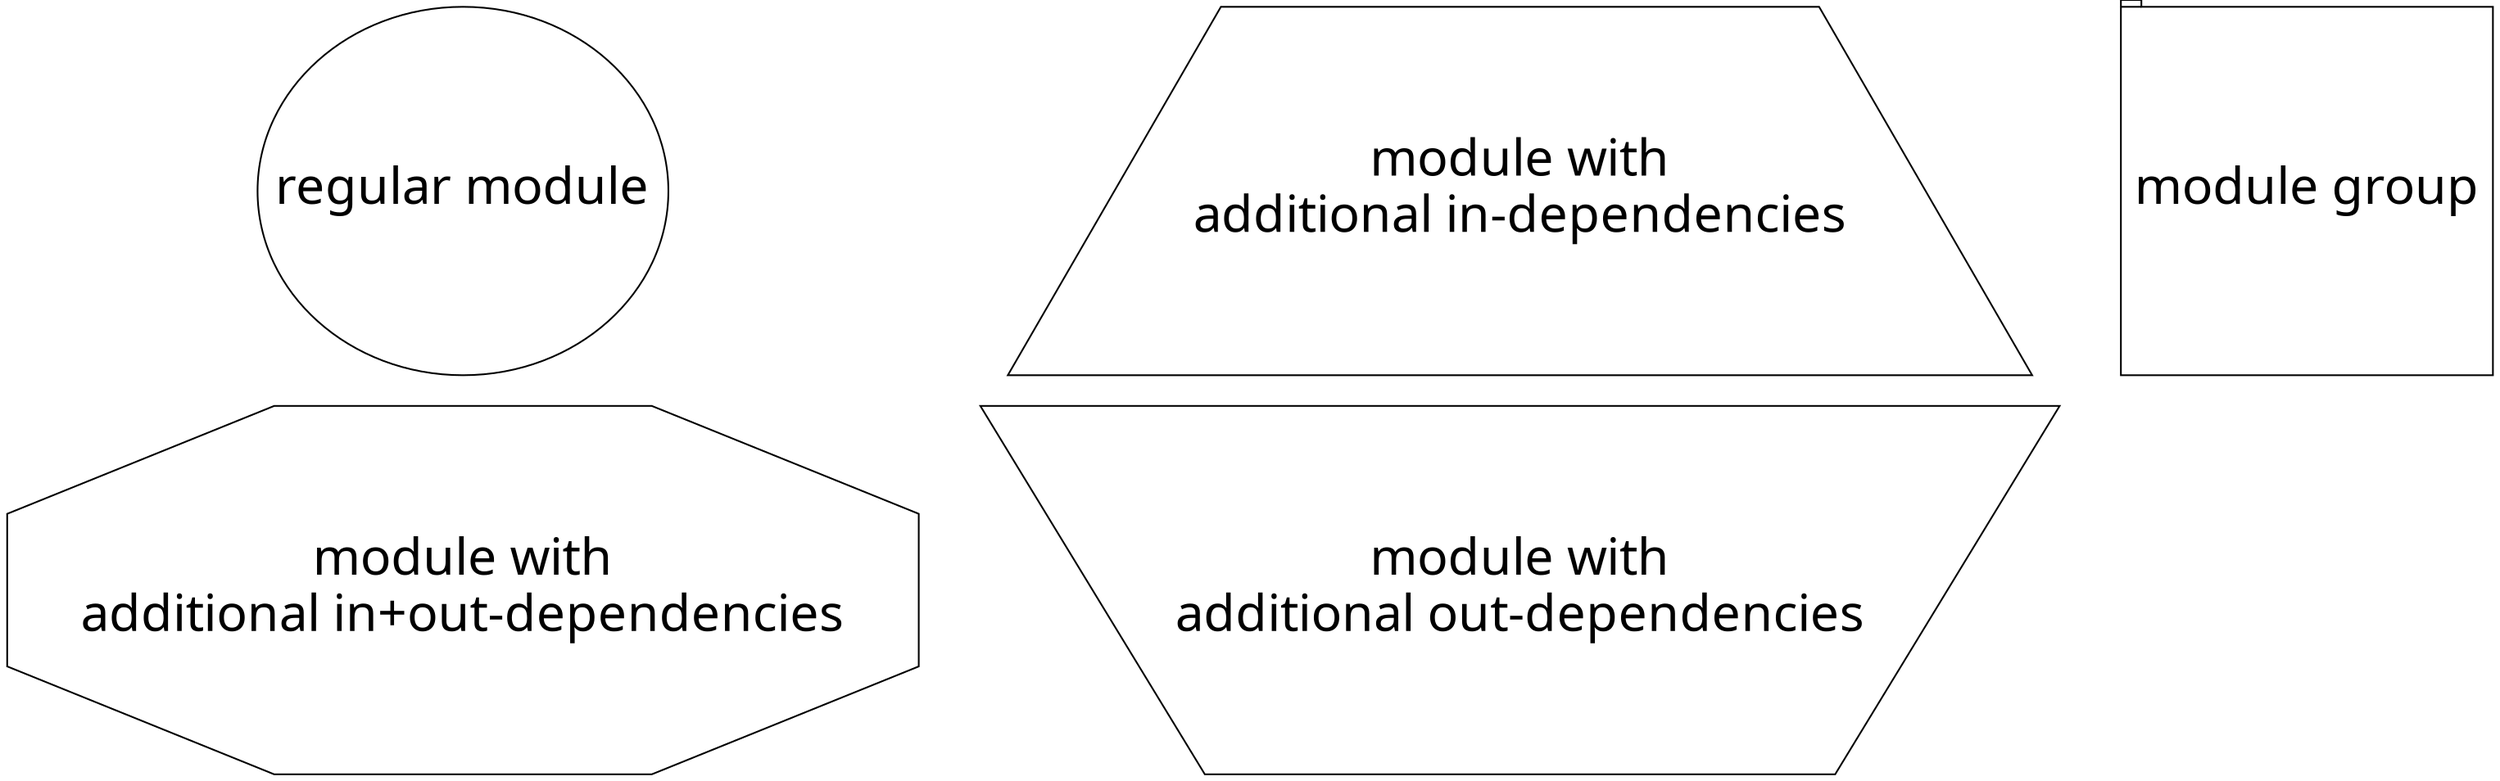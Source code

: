 digraph node_shapes {
	rankdir=LR;
	graph [fontname="Calibri", fontsize=30 ];
	node [fontname="Calibri", fontsize=30, style=filled, width=3, height=3 ];
	edge [fontname="Calibri", fontsize=20];

	
	node [ fillcolor = white, shape=octagon, rank=1 ]; 
	LegendeAktivitaeten [label="module with\nadditional in+out-dependencies"];
	node [ fillcolor = white, shape=ellipse, rank=1 ];
	LegendeErgebnisartefakte [label="regular module"];
	node [ fillcolor = white, shape=trapezium, rank=2 ]; 
	LegendeInterneArtefakte [label="module with\nadditional in-dependencies"];
	node [ fillcolor = white, shape=invtrapezium, rank=2 ]; 
	LegendeWerkzeuge [label="module with\nadditional out-dependencies"];
	node [ fillcolor = white, shape=tab, rank=3 ]; 
	LegendeExterneArtefakte [label="module group"];

	edge [arrowhead=none,style=invisible];
	LegendeErgebnisartefakte -> LegendeInterneArtefakte -> LegendeExterneArtefakte;
	LegendeAktivitaeten -> LegendeWerkzeuge;
}
digraph node_colors {
	rankdir=LR;
	graph [fontname="Calibri", fontsize=30 ];
	node [fontname="Calibri", fontsize=30, style=filled, width=3, height=3 ];
	edge [fontname="Calibri", fontsize=20];

	node [ fillcolor = green3, shape=ellipse, rank=1 ];
	Interface ;
	node [ fillcolor = white, shape=ellipse, rank=1 ];
	Implementation ;
	node [ fillcolor = green1, shape=ellipse, rank=2 ]; 
	InterfaceUtility [label ="Interface\nUtility" ];
	node [ fillcolor = yellow, shape=ellipse, rank=2 ]; 
	Configurator ;
	node [ fillcolor = greenyellow, shape=ellipse, rank=3 ]; 
	InterfaceBaseImplementation [ label="Interface\nBase\nImplementation" ];
	node [ fillcolor = salmon, shape=ellipse, rank=3 ]; 
	Test ;

	edge [arrowhead=none,style=invisible];
	Interface -> InterfaceUtility -> InterfaceBaseImplementation;
	Implementation -> Configurator -> Test;
}
digraph edge_colors {
	rankdir=LR;
	graph [fontname="Calibri", fontsize=30 ];
	node [fontname="Calibri", fontsize=30, style=filled, width=2.5, height=2.5 ];
	edge [fontname="Calibri", fontsize=24];

	node [ fillcolor = green3, shape=ellipse, rank=1 ];
	Interface ;
	node [ fillcolor = white, shape=ellipse, rank=1 ];
	Implementation ;
	node [ fillcolor = green1, shape=ellipse, rank=2 ]; 
	InterfaceUtility [label ="Interface\nUtility" ];
	node [ fillcolor = white, shape=ellipse, rank=2 ]; 
	Implementation2 ;

	edge [arrowhead=none,style=invisible];
	Interface -> InterfaceUtility;
	Implementation -> Implementation2;
	
	edge [arrowhead=normal,constraint=false, arrowsize=3,style=dashed, penwidth=4,minlen=4];
	Interface -> Implementation [ color="purple", label="EPM rule\nviolation" ];
	Implementation-> InterfaceUtility [color="red", label="missing \nlink dependency", headport="s" ];
	Implementation->Implementation2 [color="blue", label="irregular \nlink dependency" ];
	edge [style=solid, penwidth=1];
	InterfaceUtility -> Interface [ label="regular dependency" ];
	
}

